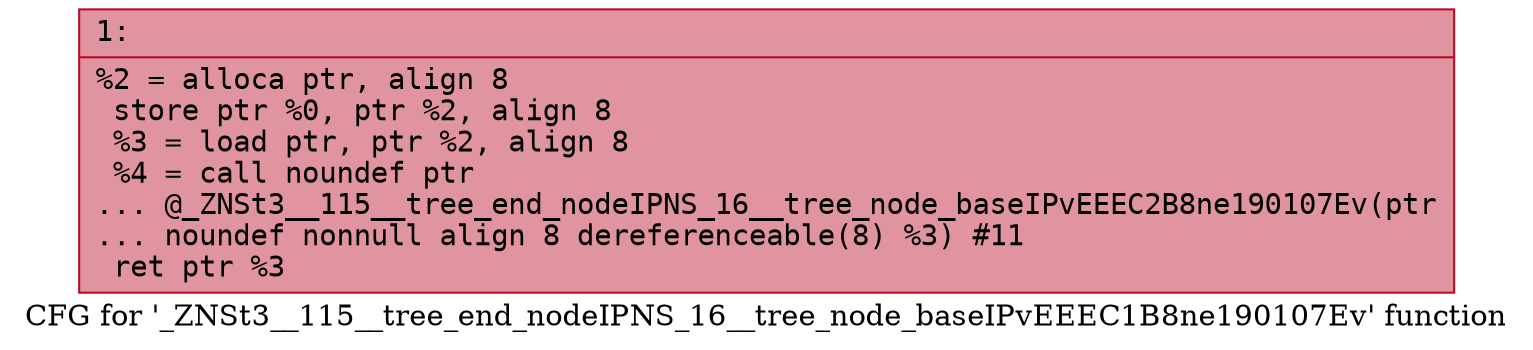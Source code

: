 digraph "CFG for '_ZNSt3__115__tree_end_nodeIPNS_16__tree_node_baseIPvEEEC1B8ne190107Ev' function" {
	label="CFG for '_ZNSt3__115__tree_end_nodeIPNS_16__tree_node_baseIPvEEEC1B8ne190107Ev' function";

	Node0x600001382670 [shape=record,color="#b70d28ff", style=filled, fillcolor="#b70d2870" fontname="Courier",label="{1:\l|  %2 = alloca ptr, align 8\l  store ptr %0, ptr %2, align 8\l  %3 = load ptr, ptr %2, align 8\l  %4 = call noundef ptr\l... @_ZNSt3__115__tree_end_nodeIPNS_16__tree_node_baseIPvEEEC2B8ne190107Ev(ptr\l... noundef nonnull align 8 dereferenceable(8) %3) #11\l  ret ptr %3\l}"];
}
